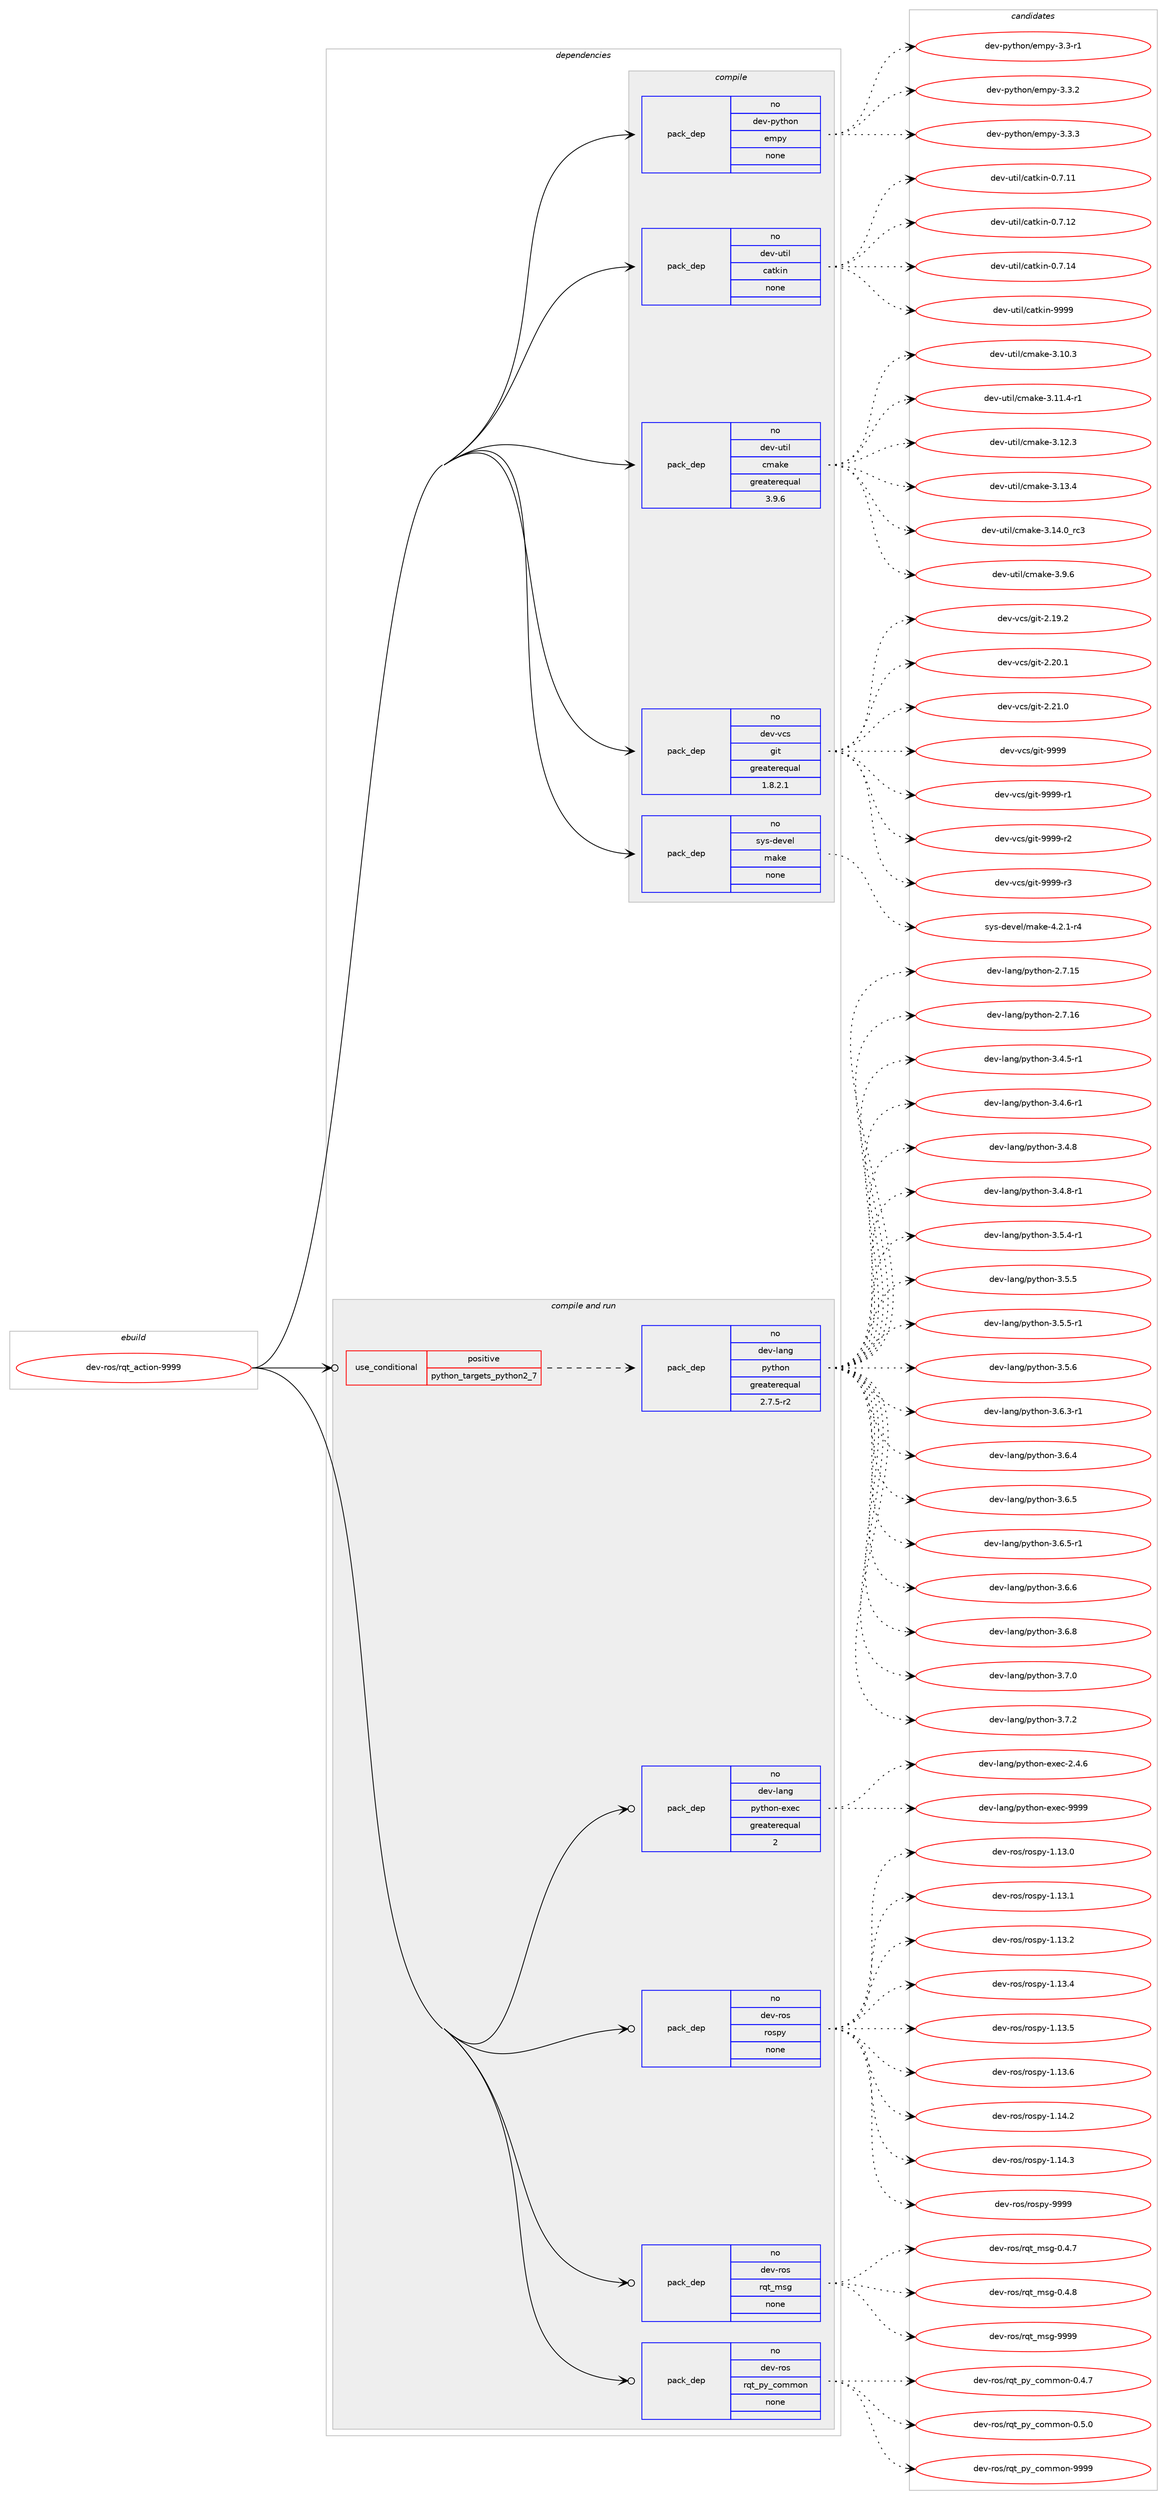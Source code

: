 digraph prolog {

# *************
# Graph options
# *************

newrank=true;
concentrate=true;
compound=true;
graph [rankdir=LR,fontname=Helvetica,fontsize=10,ranksep=1.5];#, ranksep=2.5, nodesep=0.2];
edge  [arrowhead=vee];
node  [fontname=Helvetica,fontsize=10];

# **********
# The ebuild
# **********

subgraph cluster_leftcol {
color=gray;
rank=same;
label=<<i>ebuild</i>>;
id [label="dev-ros/rqt_action-9999", color=red, width=4, href="../dev-ros/rqt_action-9999.svg"];
}

# ****************
# The dependencies
# ****************

subgraph cluster_midcol {
color=gray;
label=<<i>dependencies</i>>;
subgraph cluster_compile {
fillcolor="#eeeeee";
style=filled;
label=<<i>compile</i>>;
subgraph pack1055092 {
dependency1468949 [label=<<TABLE BORDER="0" CELLBORDER="1" CELLSPACING="0" CELLPADDING="4" WIDTH="220"><TR><TD ROWSPAN="6" CELLPADDING="30">pack_dep</TD></TR><TR><TD WIDTH="110">no</TD></TR><TR><TD>dev-python</TD></TR><TR><TD>empy</TD></TR><TR><TD>none</TD></TR><TR><TD></TD></TR></TABLE>>, shape=none, color=blue];
}
id:e -> dependency1468949:w [weight=20,style="solid",arrowhead="vee"];
subgraph pack1055093 {
dependency1468950 [label=<<TABLE BORDER="0" CELLBORDER="1" CELLSPACING="0" CELLPADDING="4" WIDTH="220"><TR><TD ROWSPAN="6" CELLPADDING="30">pack_dep</TD></TR><TR><TD WIDTH="110">no</TD></TR><TR><TD>dev-util</TD></TR><TR><TD>catkin</TD></TR><TR><TD>none</TD></TR><TR><TD></TD></TR></TABLE>>, shape=none, color=blue];
}
id:e -> dependency1468950:w [weight=20,style="solid",arrowhead="vee"];
subgraph pack1055094 {
dependency1468951 [label=<<TABLE BORDER="0" CELLBORDER="1" CELLSPACING="0" CELLPADDING="4" WIDTH="220"><TR><TD ROWSPAN="6" CELLPADDING="30">pack_dep</TD></TR><TR><TD WIDTH="110">no</TD></TR><TR><TD>dev-util</TD></TR><TR><TD>cmake</TD></TR><TR><TD>greaterequal</TD></TR><TR><TD>3.9.6</TD></TR></TABLE>>, shape=none, color=blue];
}
id:e -> dependency1468951:w [weight=20,style="solid",arrowhead="vee"];
subgraph pack1055095 {
dependency1468952 [label=<<TABLE BORDER="0" CELLBORDER="1" CELLSPACING="0" CELLPADDING="4" WIDTH="220"><TR><TD ROWSPAN="6" CELLPADDING="30">pack_dep</TD></TR><TR><TD WIDTH="110">no</TD></TR><TR><TD>dev-vcs</TD></TR><TR><TD>git</TD></TR><TR><TD>greaterequal</TD></TR><TR><TD>1.8.2.1</TD></TR></TABLE>>, shape=none, color=blue];
}
id:e -> dependency1468952:w [weight=20,style="solid",arrowhead="vee"];
subgraph pack1055096 {
dependency1468953 [label=<<TABLE BORDER="0" CELLBORDER="1" CELLSPACING="0" CELLPADDING="4" WIDTH="220"><TR><TD ROWSPAN="6" CELLPADDING="30">pack_dep</TD></TR><TR><TD WIDTH="110">no</TD></TR><TR><TD>sys-devel</TD></TR><TR><TD>make</TD></TR><TR><TD>none</TD></TR><TR><TD></TD></TR></TABLE>>, shape=none, color=blue];
}
id:e -> dependency1468953:w [weight=20,style="solid",arrowhead="vee"];
}
subgraph cluster_compileandrun {
fillcolor="#eeeeee";
style=filled;
label=<<i>compile and run</i>>;
subgraph cond390467 {
dependency1468954 [label=<<TABLE BORDER="0" CELLBORDER="1" CELLSPACING="0" CELLPADDING="4"><TR><TD ROWSPAN="3" CELLPADDING="10">use_conditional</TD></TR><TR><TD>positive</TD></TR><TR><TD>python_targets_python2_7</TD></TR></TABLE>>, shape=none, color=red];
subgraph pack1055097 {
dependency1468955 [label=<<TABLE BORDER="0" CELLBORDER="1" CELLSPACING="0" CELLPADDING="4" WIDTH="220"><TR><TD ROWSPAN="6" CELLPADDING="30">pack_dep</TD></TR><TR><TD WIDTH="110">no</TD></TR><TR><TD>dev-lang</TD></TR><TR><TD>python</TD></TR><TR><TD>greaterequal</TD></TR><TR><TD>2.7.5-r2</TD></TR></TABLE>>, shape=none, color=blue];
}
dependency1468954:e -> dependency1468955:w [weight=20,style="dashed",arrowhead="vee"];
}
id:e -> dependency1468954:w [weight=20,style="solid",arrowhead="odotvee"];
subgraph pack1055098 {
dependency1468956 [label=<<TABLE BORDER="0" CELLBORDER="1" CELLSPACING="0" CELLPADDING="4" WIDTH="220"><TR><TD ROWSPAN="6" CELLPADDING="30">pack_dep</TD></TR><TR><TD WIDTH="110">no</TD></TR><TR><TD>dev-lang</TD></TR><TR><TD>python-exec</TD></TR><TR><TD>greaterequal</TD></TR><TR><TD>2</TD></TR></TABLE>>, shape=none, color=blue];
}
id:e -> dependency1468956:w [weight=20,style="solid",arrowhead="odotvee"];
subgraph pack1055099 {
dependency1468957 [label=<<TABLE BORDER="0" CELLBORDER="1" CELLSPACING="0" CELLPADDING="4" WIDTH="220"><TR><TD ROWSPAN="6" CELLPADDING="30">pack_dep</TD></TR><TR><TD WIDTH="110">no</TD></TR><TR><TD>dev-ros</TD></TR><TR><TD>rospy</TD></TR><TR><TD>none</TD></TR><TR><TD></TD></TR></TABLE>>, shape=none, color=blue];
}
id:e -> dependency1468957:w [weight=20,style="solid",arrowhead="odotvee"];
subgraph pack1055100 {
dependency1468958 [label=<<TABLE BORDER="0" CELLBORDER="1" CELLSPACING="0" CELLPADDING="4" WIDTH="220"><TR><TD ROWSPAN="6" CELLPADDING="30">pack_dep</TD></TR><TR><TD WIDTH="110">no</TD></TR><TR><TD>dev-ros</TD></TR><TR><TD>rqt_msg</TD></TR><TR><TD>none</TD></TR><TR><TD></TD></TR></TABLE>>, shape=none, color=blue];
}
id:e -> dependency1468958:w [weight=20,style="solid",arrowhead="odotvee"];
subgraph pack1055101 {
dependency1468959 [label=<<TABLE BORDER="0" CELLBORDER="1" CELLSPACING="0" CELLPADDING="4" WIDTH="220"><TR><TD ROWSPAN="6" CELLPADDING="30">pack_dep</TD></TR><TR><TD WIDTH="110">no</TD></TR><TR><TD>dev-ros</TD></TR><TR><TD>rqt_py_common</TD></TR><TR><TD>none</TD></TR><TR><TD></TD></TR></TABLE>>, shape=none, color=blue];
}
id:e -> dependency1468959:w [weight=20,style="solid",arrowhead="odotvee"];
}
subgraph cluster_run {
fillcolor="#eeeeee";
style=filled;
label=<<i>run</i>>;
}
}

# **************
# The candidates
# **************

subgraph cluster_choices {
rank=same;
color=gray;
label=<<i>candidates</i>>;

subgraph choice1055092 {
color=black;
nodesep=1;
choice1001011184511212111610411111047101109112121455146514511449 [label="dev-python/empy-3.3-r1", color=red, width=4,href="../dev-python/empy-3.3-r1.svg"];
choice1001011184511212111610411111047101109112121455146514650 [label="dev-python/empy-3.3.2", color=red, width=4,href="../dev-python/empy-3.3.2.svg"];
choice1001011184511212111610411111047101109112121455146514651 [label="dev-python/empy-3.3.3", color=red, width=4,href="../dev-python/empy-3.3.3.svg"];
dependency1468949:e -> choice1001011184511212111610411111047101109112121455146514511449:w [style=dotted,weight="100"];
dependency1468949:e -> choice1001011184511212111610411111047101109112121455146514650:w [style=dotted,weight="100"];
dependency1468949:e -> choice1001011184511212111610411111047101109112121455146514651:w [style=dotted,weight="100"];
}
subgraph choice1055093 {
color=black;
nodesep=1;
choice1001011184511711610510847999711610710511045484655464949 [label="dev-util/catkin-0.7.11", color=red, width=4,href="../dev-util/catkin-0.7.11.svg"];
choice1001011184511711610510847999711610710511045484655464950 [label="dev-util/catkin-0.7.12", color=red, width=4,href="../dev-util/catkin-0.7.12.svg"];
choice1001011184511711610510847999711610710511045484655464952 [label="dev-util/catkin-0.7.14", color=red, width=4,href="../dev-util/catkin-0.7.14.svg"];
choice100101118451171161051084799971161071051104557575757 [label="dev-util/catkin-9999", color=red, width=4,href="../dev-util/catkin-9999.svg"];
dependency1468950:e -> choice1001011184511711610510847999711610710511045484655464949:w [style=dotted,weight="100"];
dependency1468950:e -> choice1001011184511711610510847999711610710511045484655464950:w [style=dotted,weight="100"];
dependency1468950:e -> choice1001011184511711610510847999711610710511045484655464952:w [style=dotted,weight="100"];
dependency1468950:e -> choice100101118451171161051084799971161071051104557575757:w [style=dotted,weight="100"];
}
subgraph choice1055094 {
color=black;
nodesep=1;
choice1001011184511711610510847991099710710145514649484651 [label="dev-util/cmake-3.10.3", color=red, width=4,href="../dev-util/cmake-3.10.3.svg"];
choice10010111845117116105108479910997107101455146494946524511449 [label="dev-util/cmake-3.11.4-r1", color=red, width=4,href="../dev-util/cmake-3.11.4-r1.svg"];
choice1001011184511711610510847991099710710145514649504651 [label="dev-util/cmake-3.12.3", color=red, width=4,href="../dev-util/cmake-3.12.3.svg"];
choice1001011184511711610510847991099710710145514649514652 [label="dev-util/cmake-3.13.4", color=red, width=4,href="../dev-util/cmake-3.13.4.svg"];
choice1001011184511711610510847991099710710145514649524648951149951 [label="dev-util/cmake-3.14.0_rc3", color=red, width=4,href="../dev-util/cmake-3.14.0_rc3.svg"];
choice10010111845117116105108479910997107101455146574654 [label="dev-util/cmake-3.9.6", color=red, width=4,href="../dev-util/cmake-3.9.6.svg"];
dependency1468951:e -> choice1001011184511711610510847991099710710145514649484651:w [style=dotted,weight="100"];
dependency1468951:e -> choice10010111845117116105108479910997107101455146494946524511449:w [style=dotted,weight="100"];
dependency1468951:e -> choice1001011184511711610510847991099710710145514649504651:w [style=dotted,weight="100"];
dependency1468951:e -> choice1001011184511711610510847991099710710145514649514652:w [style=dotted,weight="100"];
dependency1468951:e -> choice1001011184511711610510847991099710710145514649524648951149951:w [style=dotted,weight="100"];
dependency1468951:e -> choice10010111845117116105108479910997107101455146574654:w [style=dotted,weight="100"];
}
subgraph choice1055095 {
color=black;
nodesep=1;
choice10010111845118991154710310511645504649574650 [label="dev-vcs/git-2.19.2", color=red, width=4,href="../dev-vcs/git-2.19.2.svg"];
choice10010111845118991154710310511645504650484649 [label="dev-vcs/git-2.20.1", color=red, width=4,href="../dev-vcs/git-2.20.1.svg"];
choice10010111845118991154710310511645504650494648 [label="dev-vcs/git-2.21.0", color=red, width=4,href="../dev-vcs/git-2.21.0.svg"];
choice1001011184511899115471031051164557575757 [label="dev-vcs/git-9999", color=red, width=4,href="../dev-vcs/git-9999.svg"];
choice10010111845118991154710310511645575757574511449 [label="dev-vcs/git-9999-r1", color=red, width=4,href="../dev-vcs/git-9999-r1.svg"];
choice10010111845118991154710310511645575757574511450 [label="dev-vcs/git-9999-r2", color=red, width=4,href="../dev-vcs/git-9999-r2.svg"];
choice10010111845118991154710310511645575757574511451 [label="dev-vcs/git-9999-r3", color=red, width=4,href="../dev-vcs/git-9999-r3.svg"];
dependency1468952:e -> choice10010111845118991154710310511645504649574650:w [style=dotted,weight="100"];
dependency1468952:e -> choice10010111845118991154710310511645504650484649:w [style=dotted,weight="100"];
dependency1468952:e -> choice10010111845118991154710310511645504650494648:w [style=dotted,weight="100"];
dependency1468952:e -> choice1001011184511899115471031051164557575757:w [style=dotted,weight="100"];
dependency1468952:e -> choice10010111845118991154710310511645575757574511449:w [style=dotted,weight="100"];
dependency1468952:e -> choice10010111845118991154710310511645575757574511450:w [style=dotted,weight="100"];
dependency1468952:e -> choice10010111845118991154710310511645575757574511451:w [style=dotted,weight="100"];
}
subgraph choice1055096 {
color=black;
nodesep=1;
choice1151211154510010111810110847109971071014552465046494511452 [label="sys-devel/make-4.2.1-r4", color=red, width=4,href="../sys-devel/make-4.2.1-r4.svg"];
dependency1468953:e -> choice1151211154510010111810110847109971071014552465046494511452:w [style=dotted,weight="100"];
}
subgraph choice1055097 {
color=black;
nodesep=1;
choice10010111845108971101034711212111610411111045504655464953 [label="dev-lang/python-2.7.15", color=red, width=4,href="../dev-lang/python-2.7.15.svg"];
choice10010111845108971101034711212111610411111045504655464954 [label="dev-lang/python-2.7.16", color=red, width=4,href="../dev-lang/python-2.7.16.svg"];
choice1001011184510897110103471121211161041111104551465246534511449 [label="dev-lang/python-3.4.5-r1", color=red, width=4,href="../dev-lang/python-3.4.5-r1.svg"];
choice1001011184510897110103471121211161041111104551465246544511449 [label="dev-lang/python-3.4.6-r1", color=red, width=4,href="../dev-lang/python-3.4.6-r1.svg"];
choice100101118451089711010347112121116104111110455146524656 [label="dev-lang/python-3.4.8", color=red, width=4,href="../dev-lang/python-3.4.8.svg"];
choice1001011184510897110103471121211161041111104551465246564511449 [label="dev-lang/python-3.4.8-r1", color=red, width=4,href="../dev-lang/python-3.4.8-r1.svg"];
choice1001011184510897110103471121211161041111104551465346524511449 [label="dev-lang/python-3.5.4-r1", color=red, width=4,href="../dev-lang/python-3.5.4-r1.svg"];
choice100101118451089711010347112121116104111110455146534653 [label="dev-lang/python-3.5.5", color=red, width=4,href="../dev-lang/python-3.5.5.svg"];
choice1001011184510897110103471121211161041111104551465346534511449 [label="dev-lang/python-3.5.5-r1", color=red, width=4,href="../dev-lang/python-3.5.5-r1.svg"];
choice100101118451089711010347112121116104111110455146534654 [label="dev-lang/python-3.5.6", color=red, width=4,href="../dev-lang/python-3.5.6.svg"];
choice1001011184510897110103471121211161041111104551465446514511449 [label="dev-lang/python-3.6.3-r1", color=red, width=4,href="../dev-lang/python-3.6.3-r1.svg"];
choice100101118451089711010347112121116104111110455146544652 [label="dev-lang/python-3.6.4", color=red, width=4,href="../dev-lang/python-3.6.4.svg"];
choice100101118451089711010347112121116104111110455146544653 [label="dev-lang/python-3.6.5", color=red, width=4,href="../dev-lang/python-3.6.5.svg"];
choice1001011184510897110103471121211161041111104551465446534511449 [label="dev-lang/python-3.6.5-r1", color=red, width=4,href="../dev-lang/python-3.6.5-r1.svg"];
choice100101118451089711010347112121116104111110455146544654 [label="dev-lang/python-3.6.6", color=red, width=4,href="../dev-lang/python-3.6.6.svg"];
choice100101118451089711010347112121116104111110455146544656 [label="dev-lang/python-3.6.8", color=red, width=4,href="../dev-lang/python-3.6.8.svg"];
choice100101118451089711010347112121116104111110455146554648 [label="dev-lang/python-3.7.0", color=red, width=4,href="../dev-lang/python-3.7.0.svg"];
choice100101118451089711010347112121116104111110455146554650 [label="dev-lang/python-3.7.2", color=red, width=4,href="../dev-lang/python-3.7.2.svg"];
dependency1468955:e -> choice10010111845108971101034711212111610411111045504655464953:w [style=dotted,weight="100"];
dependency1468955:e -> choice10010111845108971101034711212111610411111045504655464954:w [style=dotted,weight="100"];
dependency1468955:e -> choice1001011184510897110103471121211161041111104551465246534511449:w [style=dotted,weight="100"];
dependency1468955:e -> choice1001011184510897110103471121211161041111104551465246544511449:w [style=dotted,weight="100"];
dependency1468955:e -> choice100101118451089711010347112121116104111110455146524656:w [style=dotted,weight="100"];
dependency1468955:e -> choice1001011184510897110103471121211161041111104551465246564511449:w [style=dotted,weight="100"];
dependency1468955:e -> choice1001011184510897110103471121211161041111104551465346524511449:w [style=dotted,weight="100"];
dependency1468955:e -> choice100101118451089711010347112121116104111110455146534653:w [style=dotted,weight="100"];
dependency1468955:e -> choice1001011184510897110103471121211161041111104551465346534511449:w [style=dotted,weight="100"];
dependency1468955:e -> choice100101118451089711010347112121116104111110455146534654:w [style=dotted,weight="100"];
dependency1468955:e -> choice1001011184510897110103471121211161041111104551465446514511449:w [style=dotted,weight="100"];
dependency1468955:e -> choice100101118451089711010347112121116104111110455146544652:w [style=dotted,weight="100"];
dependency1468955:e -> choice100101118451089711010347112121116104111110455146544653:w [style=dotted,weight="100"];
dependency1468955:e -> choice1001011184510897110103471121211161041111104551465446534511449:w [style=dotted,weight="100"];
dependency1468955:e -> choice100101118451089711010347112121116104111110455146544654:w [style=dotted,weight="100"];
dependency1468955:e -> choice100101118451089711010347112121116104111110455146544656:w [style=dotted,weight="100"];
dependency1468955:e -> choice100101118451089711010347112121116104111110455146554648:w [style=dotted,weight="100"];
dependency1468955:e -> choice100101118451089711010347112121116104111110455146554650:w [style=dotted,weight="100"];
}
subgraph choice1055098 {
color=black;
nodesep=1;
choice1001011184510897110103471121211161041111104510112010199455046524654 [label="dev-lang/python-exec-2.4.6", color=red, width=4,href="../dev-lang/python-exec-2.4.6.svg"];
choice10010111845108971101034711212111610411111045101120101994557575757 [label="dev-lang/python-exec-9999", color=red, width=4,href="../dev-lang/python-exec-9999.svg"];
dependency1468956:e -> choice1001011184510897110103471121211161041111104510112010199455046524654:w [style=dotted,weight="100"];
dependency1468956:e -> choice10010111845108971101034711212111610411111045101120101994557575757:w [style=dotted,weight="100"];
}
subgraph choice1055099 {
color=black;
nodesep=1;
choice100101118451141111154711411111511212145494649514648 [label="dev-ros/rospy-1.13.0", color=red, width=4,href="../dev-ros/rospy-1.13.0.svg"];
choice100101118451141111154711411111511212145494649514649 [label="dev-ros/rospy-1.13.1", color=red, width=4,href="../dev-ros/rospy-1.13.1.svg"];
choice100101118451141111154711411111511212145494649514650 [label="dev-ros/rospy-1.13.2", color=red, width=4,href="../dev-ros/rospy-1.13.2.svg"];
choice100101118451141111154711411111511212145494649514652 [label="dev-ros/rospy-1.13.4", color=red, width=4,href="../dev-ros/rospy-1.13.4.svg"];
choice100101118451141111154711411111511212145494649514653 [label="dev-ros/rospy-1.13.5", color=red, width=4,href="../dev-ros/rospy-1.13.5.svg"];
choice100101118451141111154711411111511212145494649514654 [label="dev-ros/rospy-1.13.6", color=red, width=4,href="../dev-ros/rospy-1.13.6.svg"];
choice100101118451141111154711411111511212145494649524650 [label="dev-ros/rospy-1.14.2", color=red, width=4,href="../dev-ros/rospy-1.14.2.svg"];
choice100101118451141111154711411111511212145494649524651 [label="dev-ros/rospy-1.14.3", color=red, width=4,href="../dev-ros/rospy-1.14.3.svg"];
choice10010111845114111115471141111151121214557575757 [label="dev-ros/rospy-9999", color=red, width=4,href="../dev-ros/rospy-9999.svg"];
dependency1468957:e -> choice100101118451141111154711411111511212145494649514648:w [style=dotted,weight="100"];
dependency1468957:e -> choice100101118451141111154711411111511212145494649514649:w [style=dotted,weight="100"];
dependency1468957:e -> choice100101118451141111154711411111511212145494649514650:w [style=dotted,weight="100"];
dependency1468957:e -> choice100101118451141111154711411111511212145494649514652:w [style=dotted,weight="100"];
dependency1468957:e -> choice100101118451141111154711411111511212145494649514653:w [style=dotted,weight="100"];
dependency1468957:e -> choice100101118451141111154711411111511212145494649514654:w [style=dotted,weight="100"];
dependency1468957:e -> choice100101118451141111154711411111511212145494649524650:w [style=dotted,weight="100"];
dependency1468957:e -> choice100101118451141111154711411111511212145494649524651:w [style=dotted,weight="100"];
dependency1468957:e -> choice10010111845114111115471141111151121214557575757:w [style=dotted,weight="100"];
}
subgraph choice1055100 {
color=black;
nodesep=1;
choice100101118451141111154711411311695109115103454846524655 [label="dev-ros/rqt_msg-0.4.7", color=red, width=4,href="../dev-ros/rqt_msg-0.4.7.svg"];
choice100101118451141111154711411311695109115103454846524656 [label="dev-ros/rqt_msg-0.4.8", color=red, width=4,href="../dev-ros/rqt_msg-0.4.8.svg"];
choice1001011184511411111547114113116951091151034557575757 [label="dev-ros/rqt_msg-9999", color=red, width=4,href="../dev-ros/rqt_msg-9999.svg"];
dependency1468958:e -> choice100101118451141111154711411311695109115103454846524655:w [style=dotted,weight="100"];
dependency1468958:e -> choice100101118451141111154711411311695109115103454846524656:w [style=dotted,weight="100"];
dependency1468958:e -> choice1001011184511411111547114113116951091151034557575757:w [style=dotted,weight="100"];
}
subgraph choice1055101 {
color=black;
nodesep=1;
choice1001011184511411111547114113116951121219599111109109111110454846524655 [label="dev-ros/rqt_py_common-0.4.7", color=red, width=4,href="../dev-ros/rqt_py_common-0.4.7.svg"];
choice1001011184511411111547114113116951121219599111109109111110454846534648 [label="dev-ros/rqt_py_common-0.5.0", color=red, width=4,href="../dev-ros/rqt_py_common-0.5.0.svg"];
choice10010111845114111115471141131169511212195991111091091111104557575757 [label="dev-ros/rqt_py_common-9999", color=red, width=4,href="../dev-ros/rqt_py_common-9999.svg"];
dependency1468959:e -> choice1001011184511411111547114113116951121219599111109109111110454846524655:w [style=dotted,weight="100"];
dependency1468959:e -> choice1001011184511411111547114113116951121219599111109109111110454846534648:w [style=dotted,weight="100"];
dependency1468959:e -> choice10010111845114111115471141131169511212195991111091091111104557575757:w [style=dotted,weight="100"];
}
}

}
